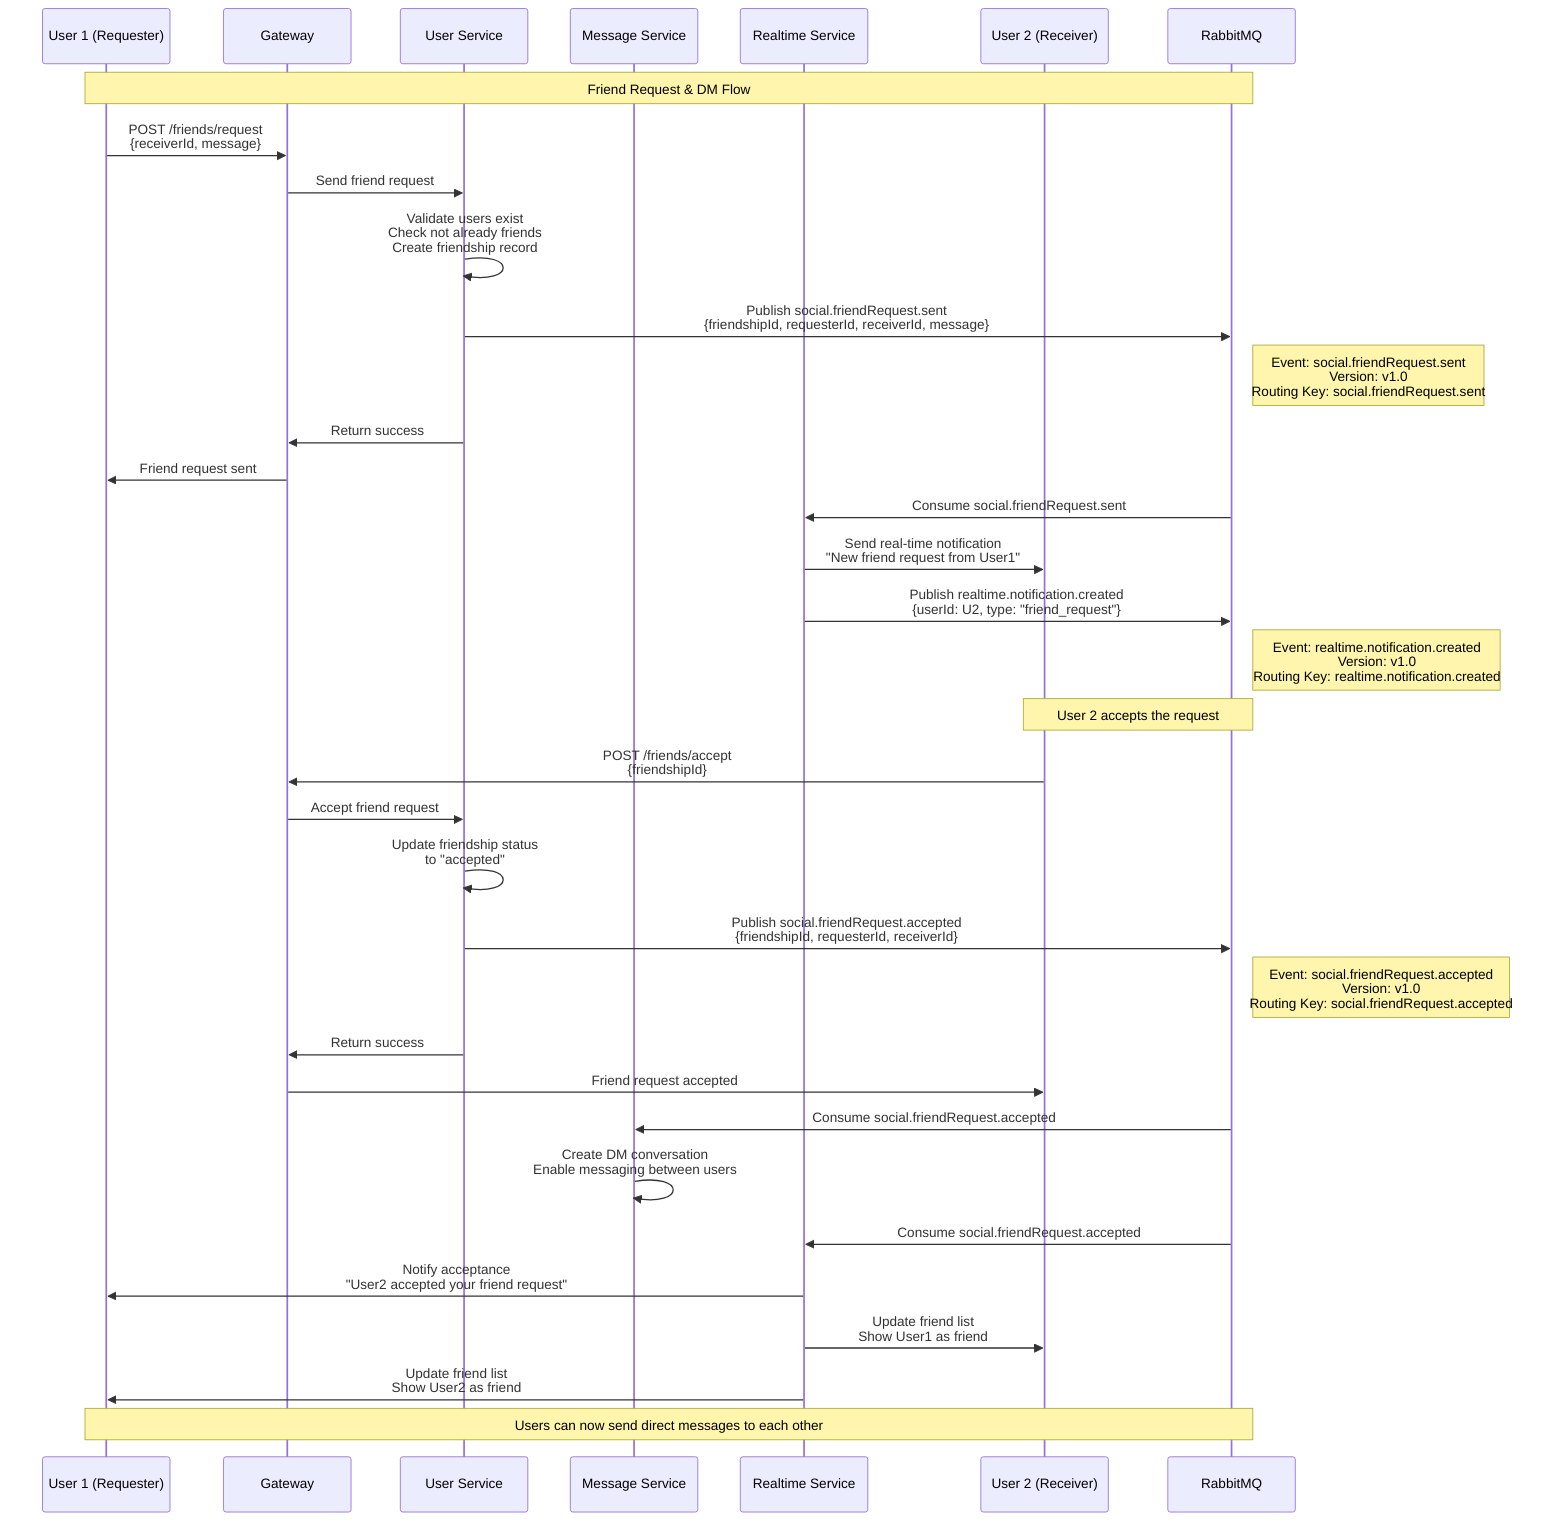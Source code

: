 sequenceDiagram
    participant U1 as User 1 (Requester)
    participant G as Gateway
    participant US as User Service
    participant MS as Message Service
    participant RS as Realtime Service
    participant U2 as User 2 (Receiver)
    participant MQ as RabbitMQ

    Note over U1,MQ: Friend Request & DM Flow

    %% Send Friend Request
    U1->>G: POST /friends/request<br/>{receiverId, message}
    G->>US: Send friend request
    
    US->>US: Validate users exist<br/>Check not already friends<br/>Create friendship record
    
    US->>MQ: Publish social.friendRequest.sent<br/>{friendshipId, requesterId, receiverId, message}
    Note right of MQ: Event: social.friendRequest.sent<br/>Version: v1.0<br/>Routing Key: social.friendRequest.sent
    
    US->>G: Return success
    G->>U1: Friend request sent
    
    %% Notify Receiver
    MQ->>RS: Consume social.friendRequest.sent
    RS->>U2: Send real-time notification<br/>"New friend request from User1"
    
    RS->>MQ: Publish realtime.notification.created<br/>{userId: U2, type: "friend_request"}
    Note right of MQ: Event: realtime.notification.created<br/>Version: v1.0<br/>Routing Key: realtime.notification.created
    
    %% Accept Friend Request
    Note over U2,MQ: User 2 accepts the request
    
    U2->>G: POST /friends/accept<br/>{friendshipId}
    G->>US: Accept friend request
    
    US->>US: Update friendship status<br/>to "accepted"
    
    US->>MQ: Publish social.friendRequest.accepted<br/>{friendshipId, requesterId, receiverId}
    Note right of MQ: Event: social.friendRequest.accepted<br/>Version: v1.0<br/>Routing Key: social.friendRequest.accepted
    
    US->>G: Return success
    G->>U2: Friend request accepted
    
    %% Enable DM Conversation
    MQ->>MS: Consume social.friendRequest.accepted
    MS->>MS: Create DM conversation<br/>Enable messaging between users
    
    %% Notify Both Users
    MQ->>RS: Consume social.friendRequest.accepted
    RS->>U1: Notify acceptance<br/>"User2 accepted your friend request"
    RS->>U2: Update friend list<br/>Show User1 as friend
    RS->>U1: Update friend list<br/>Show User2 as friend
    
    Note over U1,MQ: Users can now send direct messages to each other